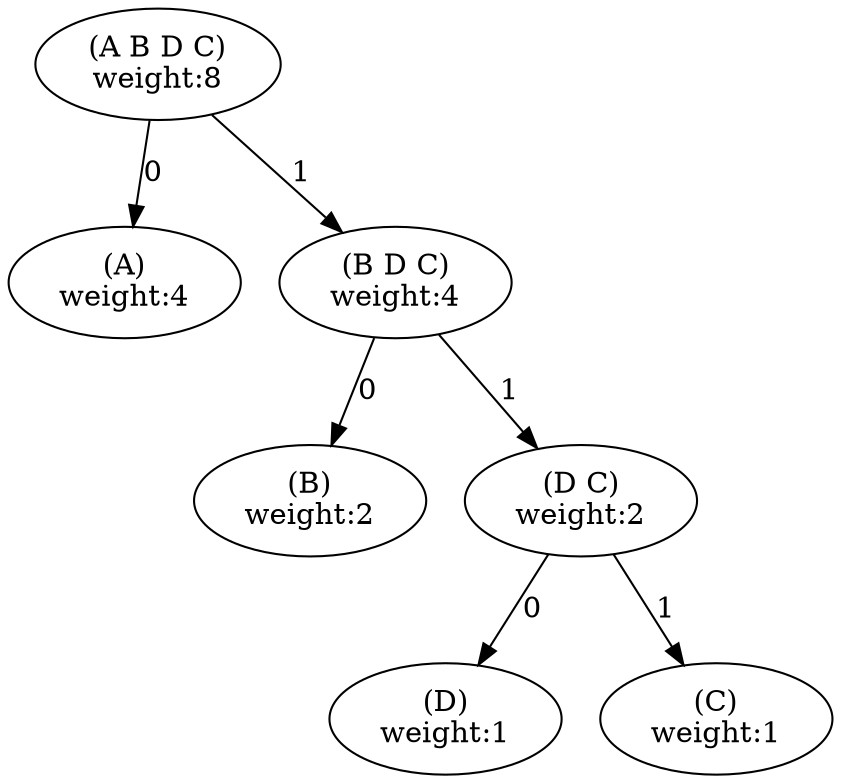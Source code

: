 // sicp ex2.67 sample-tree

digraph huffmanTree {
NABDC [label="(A B D C)
weight:8"];
NA [label="(A)
weight:4"];
NABDC -> NA[label="0"];
NBDC [label="(B D C)
weight:4"];
NABDC -> NBDC[label="1"];
NB [label="(B)
weight:2"];
NBDC -> NB[label="0"];
NDC [label="(D C)
weight:2"];
NBDC -> NDC[label="1"];
ND [label="(D)
weight:1"];
NDC -> ND[label="0"];
NC [label="(C)
weight:1"];
NDC -> NC[label="1"];
}
